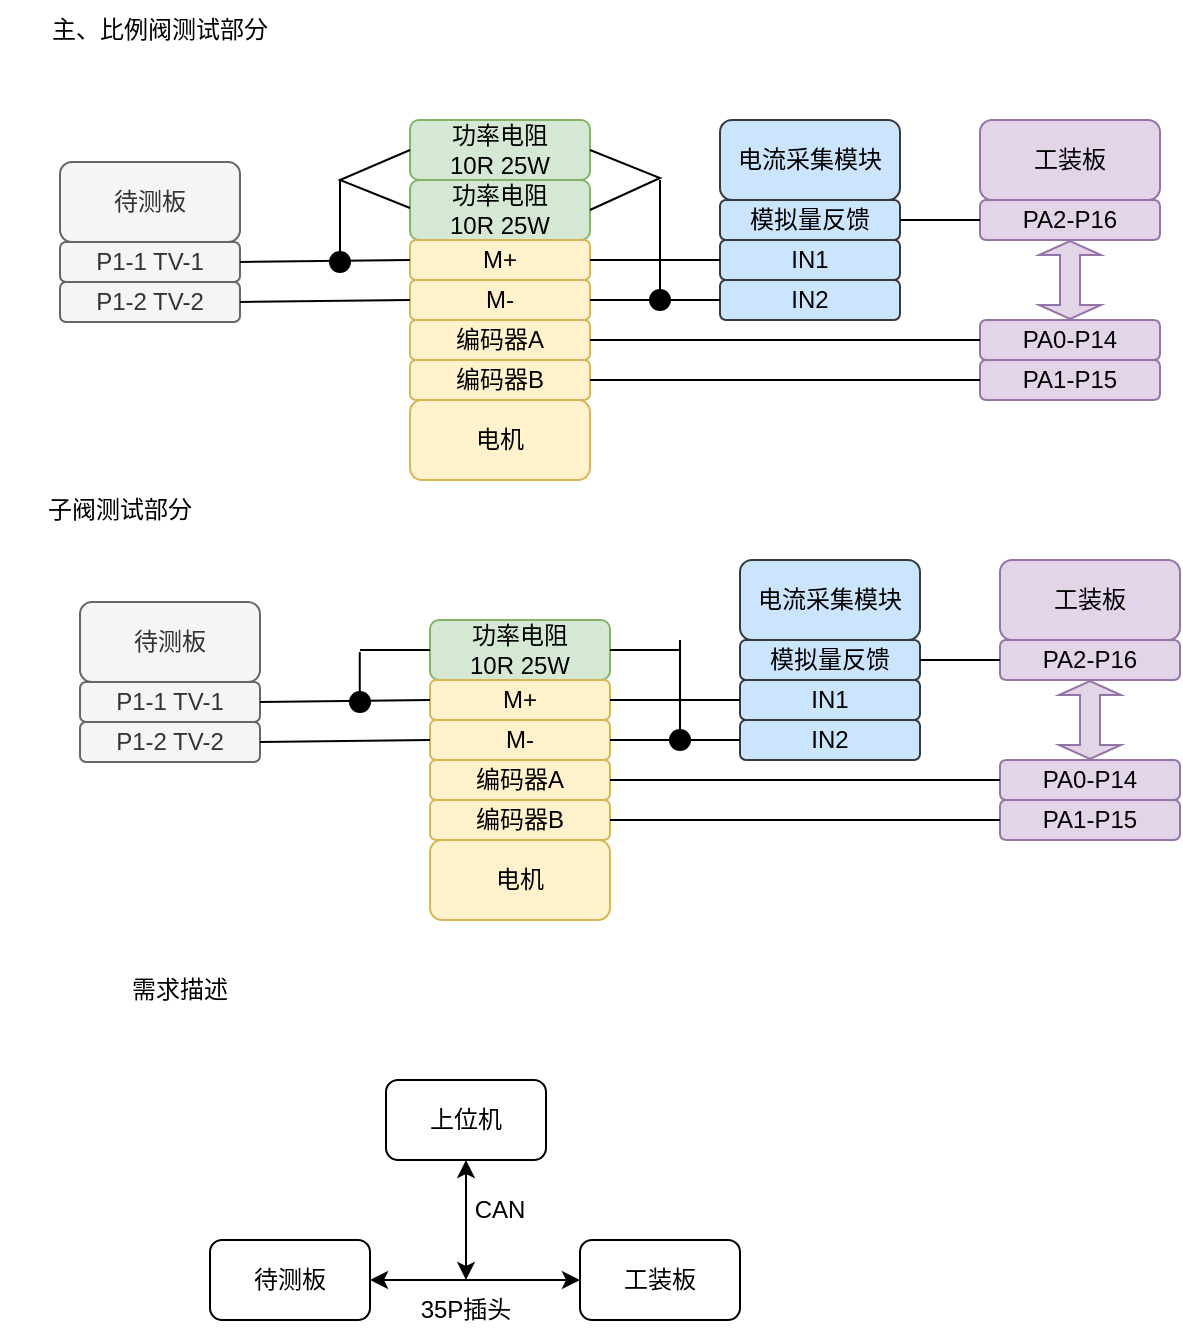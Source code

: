 <mxfile version="24.7.7">
  <diagram name="第 1 页" id="fsKE9IQoVAuPPi1mYyoE">
    <mxGraphModel dx="192" dy="99" grid="1" gridSize="10" guides="1" tooltips="1" connect="1" arrows="1" fold="1" page="1" pageScale="1" pageWidth="827" pageHeight="2000" math="0" shadow="0">
      <root>
        <mxCell id="0" />
        <mxCell id="1" parent="0" />
        <mxCell id="fWEatDimK1wb_yXRniuB-1" value="功率电阻&lt;br&gt;10R 25W" style="rounded=1;whiteSpace=wrap;html=1;fillColor=#d5e8d4;strokeColor=#82b366;" parent="1" vertex="1">
          <mxGeometry x="205" y="120" width="90" height="30" as="geometry" />
        </mxCell>
        <mxCell id="fWEatDimK1wb_yXRniuB-2" value="功率电阻&lt;br&gt;10R 25W" style="rounded=1;whiteSpace=wrap;html=1;fillColor=#d5e8d4;strokeColor=#82b366;" parent="1" vertex="1">
          <mxGeometry x="205" y="150" width="90" height="30" as="geometry" />
        </mxCell>
        <mxCell id="fWEatDimK1wb_yXRniuB-5" value="电机" style="rounded=1;whiteSpace=wrap;html=1;fillColor=#fff2cc;strokeColor=#d6b656;" parent="1" vertex="1">
          <mxGeometry x="205" y="260" width="90" height="40" as="geometry" />
        </mxCell>
        <mxCell id="fWEatDimK1wb_yXRniuB-6" value="M+" style="rounded=1;whiteSpace=wrap;html=1;fillColor=#fff2cc;strokeColor=#d6b656;" parent="1" vertex="1">
          <mxGeometry x="205" y="180" width="90" height="20" as="geometry" />
        </mxCell>
        <mxCell id="fWEatDimK1wb_yXRniuB-7" value="M-" style="rounded=1;whiteSpace=wrap;html=1;fillColor=#fff2cc;strokeColor=#d6b656;" parent="1" vertex="1">
          <mxGeometry x="205" y="200" width="90" height="20" as="geometry" />
        </mxCell>
        <mxCell id="fWEatDimK1wb_yXRniuB-9" value="待测板" style="rounded=1;whiteSpace=wrap;html=1;fillColor=#f5f5f5;fontColor=#333333;strokeColor=#666666;" parent="1" vertex="1">
          <mxGeometry x="30" y="141" width="90" height="40" as="geometry" />
        </mxCell>
        <mxCell id="fWEatDimK1wb_yXRniuB-10" value="P1-1 TV-1" style="rounded=1;whiteSpace=wrap;html=1;fillColor=#f5f5f5;fontColor=#333333;strokeColor=#666666;" parent="1" vertex="1">
          <mxGeometry x="30" y="181" width="90" height="20" as="geometry" />
        </mxCell>
        <mxCell id="fWEatDimK1wb_yXRniuB-11" value="P1-2 TV-2" style="rounded=1;whiteSpace=wrap;html=1;fillColor=#f5f5f5;fontColor=#333333;strokeColor=#666666;" parent="1" vertex="1">
          <mxGeometry x="30" y="201" width="90" height="20" as="geometry" />
        </mxCell>
        <mxCell id="fWEatDimK1wb_yXRniuB-14" value="编码器A" style="rounded=1;whiteSpace=wrap;html=1;fillColor=#fff2cc;strokeColor=#d6b656;" parent="1" vertex="1">
          <mxGeometry x="205" y="220" width="90" height="20" as="geometry" />
        </mxCell>
        <mxCell id="fWEatDimK1wb_yXRniuB-15" value="编码器B" style="rounded=1;whiteSpace=wrap;html=1;fillColor=#fff2cc;strokeColor=#d6b656;" parent="1" vertex="1">
          <mxGeometry x="205" y="240" width="90" height="20" as="geometry" />
        </mxCell>
        <mxCell id="fWEatDimK1wb_yXRniuB-16" value="电流采集模块" style="rounded=1;whiteSpace=wrap;html=1;fillColor=#cce5ff;strokeColor=#36393d;" parent="1" vertex="1">
          <mxGeometry x="360" y="120" width="90" height="40" as="geometry" />
        </mxCell>
        <mxCell id="fWEatDimK1wb_yXRniuB-17" value="IN1" style="rounded=1;whiteSpace=wrap;html=1;fillColor=#cce5ff;strokeColor=#36393d;" parent="1" vertex="1">
          <mxGeometry x="360" y="180" width="90" height="20" as="geometry" />
        </mxCell>
        <mxCell id="fWEatDimK1wb_yXRniuB-18" value="IN2" style="rounded=1;whiteSpace=wrap;html=1;fillColor=#cce5ff;strokeColor=#36393d;" parent="1" vertex="1">
          <mxGeometry x="360" y="200" width="90" height="20" as="geometry" />
        </mxCell>
        <mxCell id="fWEatDimK1wb_yXRniuB-25" value="模拟量反馈" style="rounded=1;whiteSpace=wrap;html=1;fillColor=#cce5ff;strokeColor=#36393d;" parent="1" vertex="1">
          <mxGeometry x="360" y="160" width="90" height="20" as="geometry" />
        </mxCell>
        <mxCell id="fWEatDimK1wb_yXRniuB-26" value="工装板" style="rounded=1;whiteSpace=wrap;html=1;fillColor=#e1d5e7;strokeColor=#9673a6;" parent="1" vertex="1">
          <mxGeometry x="490" y="120" width="90" height="40" as="geometry" />
        </mxCell>
        <mxCell id="fWEatDimK1wb_yXRniuB-27" value="PA0-P14" style="rounded=1;whiteSpace=wrap;html=1;fillColor=#e1d5e7;strokeColor=#9673a6;" parent="1" vertex="1">
          <mxGeometry x="490" y="220" width="90" height="20" as="geometry" />
        </mxCell>
        <mxCell id="fWEatDimK1wb_yXRniuB-28" value="PA1-P15" style="rounded=1;whiteSpace=wrap;html=1;fillColor=#e1d5e7;strokeColor=#9673a6;" parent="1" vertex="1">
          <mxGeometry x="490" y="240" width="90" height="20" as="geometry" />
        </mxCell>
        <mxCell id="fWEatDimK1wb_yXRniuB-29" value="PA2-P16" style="rounded=1;whiteSpace=wrap;html=1;fillColor=#e1d5e7;strokeColor=#9673a6;" parent="1" vertex="1">
          <mxGeometry x="490" y="160" width="90" height="20" as="geometry" />
        </mxCell>
        <mxCell id="fWEatDimK1wb_yXRniuB-32" value="" style="endArrow=none;html=1;rounded=0;entryX=0;entryY=0.5;entryDx=0;entryDy=0;exitX=1;exitY=0.5;exitDx=0;exitDy=0;" parent="1" source="fWEatDimK1wb_yXRniuB-11" target="fWEatDimK1wb_yXRniuB-7" edge="1">
          <mxGeometry width="50" height="50" relative="1" as="geometry">
            <mxPoint x="100" y="310" as="sourcePoint" />
            <mxPoint x="150" y="260" as="targetPoint" />
          </mxGeometry>
        </mxCell>
        <mxCell id="fWEatDimK1wb_yXRniuB-33" value="" style="endArrow=none;html=1;rounded=0;entryX=0;entryY=0.5;entryDx=0;entryDy=0;exitX=1;exitY=0.5;exitDx=0;exitDy=0;" parent="1" source="fWEatDimK1wb_yXRniuB-6" target="fWEatDimK1wb_yXRniuB-17" edge="1">
          <mxGeometry width="50" height="50" relative="1" as="geometry">
            <mxPoint x="290" y="230" as="sourcePoint" />
            <mxPoint x="340" y="180" as="targetPoint" />
          </mxGeometry>
        </mxCell>
        <mxCell id="fWEatDimK1wb_yXRniuB-34" value="" style="endArrow=none;html=1;rounded=0;entryX=0;entryY=0.5;entryDx=0;entryDy=0;" parent="1" source="fWEatDimK1wb_yXRniuB-44" target="fWEatDimK1wb_yXRniuB-18" edge="1">
          <mxGeometry width="50" height="50" relative="1" as="geometry">
            <mxPoint x="290" y="230" as="sourcePoint" />
            <mxPoint x="340" y="180" as="targetPoint" />
          </mxGeometry>
        </mxCell>
        <mxCell id="fWEatDimK1wb_yXRniuB-35" value="" style="endArrow=none;html=1;rounded=0;exitX=1;exitY=0.5;exitDx=0;exitDy=0;entryX=0;entryY=0.5;entryDx=0;entryDy=0;" parent="1" source="fWEatDimK1wb_yXRniuB-14" target="fWEatDimK1wb_yXRniuB-27" edge="1">
          <mxGeometry width="50" height="50" relative="1" as="geometry">
            <mxPoint x="290" y="230" as="sourcePoint" />
            <mxPoint x="340" y="180" as="targetPoint" />
          </mxGeometry>
        </mxCell>
        <mxCell id="fWEatDimK1wb_yXRniuB-36" value="" style="endArrow=none;html=1;rounded=0;exitX=1;exitY=0.5;exitDx=0;exitDy=0;entryX=0;entryY=0.5;entryDx=0;entryDy=0;" parent="1" source="fWEatDimK1wb_yXRniuB-15" target="fWEatDimK1wb_yXRniuB-28" edge="1">
          <mxGeometry width="50" height="50" relative="1" as="geometry">
            <mxPoint x="290" y="230" as="sourcePoint" />
            <mxPoint x="340" y="180" as="targetPoint" />
          </mxGeometry>
        </mxCell>
        <mxCell id="fWEatDimK1wb_yXRniuB-38" value="" style="endArrow=none;html=1;rounded=0;entryX=1;entryY=0.5;entryDx=0;entryDy=0;exitX=1;exitY=0.5;exitDx=0;exitDy=0;" parent="1" source="fWEatDimK1wb_yXRniuB-2" target="fWEatDimK1wb_yXRniuB-1" edge="1">
          <mxGeometry width="50" height="50" relative="1" as="geometry">
            <mxPoint x="295" y="169" as="sourcePoint" />
            <mxPoint x="340" y="189" as="targetPoint" />
            <Array as="points">
              <mxPoint x="330" y="149" />
            </Array>
          </mxGeometry>
        </mxCell>
        <mxCell id="fWEatDimK1wb_yXRniuB-40" value="" style="endArrow=none;html=1;rounded=0;entryX=0;entryY=0.5;entryDx=0;entryDy=0;exitX=1;exitY=0.5;exitDx=0;exitDy=0;" parent="1" source="fWEatDimK1wb_yXRniuB-10" target="fWEatDimK1wb_yXRniuB-6" edge="1">
          <mxGeometry width="50" height="50" relative="1" as="geometry">
            <mxPoint x="290" y="230" as="sourcePoint" />
            <mxPoint x="340" y="180" as="targetPoint" />
          </mxGeometry>
        </mxCell>
        <mxCell id="fWEatDimK1wb_yXRniuB-41" value="" style="endArrow=none;html=1;rounded=0;entryX=0;entryY=0.5;entryDx=0;entryDy=0;" parent="1" target="fWEatDimK1wb_yXRniuB-1" edge="1">
          <mxGeometry width="50" height="50" relative="1" as="geometry">
            <mxPoint x="205" y="164" as="sourcePoint" />
            <mxPoint x="205" y="130" as="targetPoint" />
            <Array as="points">
              <mxPoint x="170" y="150" />
            </Array>
          </mxGeometry>
        </mxCell>
        <mxCell id="fWEatDimK1wb_yXRniuB-42" value="" style="endArrow=none;html=1;rounded=0;" parent="1" edge="1">
          <mxGeometry width="50" height="50" relative="1" as="geometry">
            <mxPoint x="170" y="190" as="sourcePoint" />
            <mxPoint x="170" y="150" as="targetPoint" />
          </mxGeometry>
        </mxCell>
        <mxCell id="fWEatDimK1wb_yXRniuB-43" value="" style="endArrow=none;html=1;rounded=0;" parent="1" edge="1">
          <mxGeometry width="50" height="50" relative="1" as="geometry">
            <mxPoint x="330" y="210" as="sourcePoint" />
            <mxPoint x="330" y="150" as="targetPoint" />
          </mxGeometry>
        </mxCell>
        <mxCell id="fWEatDimK1wb_yXRniuB-45" value="" style="endArrow=none;html=1;rounded=0;entryX=0;entryY=0.5;entryDx=0;entryDy=0;" parent="1" source="fWEatDimK1wb_yXRniuB-7" target="fWEatDimK1wb_yXRniuB-44" edge="1">
          <mxGeometry width="50" height="50" relative="1" as="geometry">
            <mxPoint x="295" y="210" as="sourcePoint" />
            <mxPoint x="360" y="210" as="targetPoint" />
          </mxGeometry>
        </mxCell>
        <mxCell id="fWEatDimK1wb_yXRniuB-44" value="" style="ellipse;whiteSpace=wrap;html=1;aspect=fixed;fillColor=#000000;" parent="1" vertex="1">
          <mxGeometry x="325" y="205" width="10" height="10" as="geometry" />
        </mxCell>
        <mxCell id="fWEatDimK1wb_yXRniuB-46" value="" style="ellipse;whiteSpace=wrap;html=1;aspect=fixed;fillColor=#000000;" parent="1" vertex="1">
          <mxGeometry x="165" y="186" width="10" height="10" as="geometry" />
        </mxCell>
        <mxCell id="uDrY1_DS14Umw8ArDg8Q-1" value="" style="endArrow=none;html=1;rounded=0;entryX=0;entryY=0.5;entryDx=0;entryDy=0;exitX=1;exitY=0.5;exitDx=0;exitDy=0;" parent="1" source="fWEatDimK1wb_yXRniuB-25" target="fWEatDimK1wb_yXRniuB-29" edge="1">
          <mxGeometry width="50" height="50" relative="1" as="geometry">
            <mxPoint x="250" y="230" as="sourcePoint" />
            <mxPoint x="300" y="180" as="targetPoint" />
          </mxGeometry>
        </mxCell>
        <mxCell id="uDrY1_DS14Umw8ArDg8Q-2" value="" style="shape=flexArrow;endArrow=classic;startArrow=classic;html=1;rounded=0;entryX=0.5;entryY=1;entryDx=0;entryDy=0;exitX=0.5;exitY=0;exitDx=0;exitDy=0;strokeWidth=1;endSize=2;startSize=2;fillColor=#e1d5e7;strokeColor=#9673a6;" parent="1" source="fWEatDimK1wb_yXRniuB-27" target="fWEatDimK1wb_yXRniuB-29" edge="1">
          <mxGeometry width="100" height="100" relative="1" as="geometry">
            <mxPoint x="300" y="260" as="sourcePoint" />
            <mxPoint x="400" y="160" as="targetPoint" />
          </mxGeometry>
        </mxCell>
        <mxCell id="uDrY1_DS14Umw8ArDg8Q-3" value="主、比例阀测试部分" style="text;strokeColor=none;align=center;fillColor=none;html=1;verticalAlign=middle;whiteSpace=wrap;rounded=0;" parent="1" vertex="1">
          <mxGeometry x="20" y="60" width="120" height="30" as="geometry" />
        </mxCell>
        <mxCell id="uDrY1_DS14Umw8ArDg8Q-4" value="上位机" style="rounded=1;whiteSpace=wrap;html=1;" parent="1" vertex="1">
          <mxGeometry x="193" y="600" width="80" height="40" as="geometry" />
        </mxCell>
        <mxCell id="uDrY1_DS14Umw8ArDg8Q-5" value="工装板" style="rounded=1;whiteSpace=wrap;html=1;" parent="1" vertex="1">
          <mxGeometry x="290" y="680" width="80" height="40" as="geometry" />
        </mxCell>
        <mxCell id="uDrY1_DS14Umw8ArDg8Q-6" value="待测板" style="rounded=1;whiteSpace=wrap;html=1;" parent="1" vertex="1">
          <mxGeometry x="105" y="680" width="80" height="40" as="geometry" />
        </mxCell>
        <mxCell id="uDrY1_DS14Umw8ArDg8Q-7" value="" style="endArrow=classic;startArrow=classic;html=1;rounded=0;exitX=1;exitY=0.5;exitDx=0;exitDy=0;entryX=0;entryY=0.5;entryDx=0;entryDy=0;" parent="1" source="uDrY1_DS14Umw8ArDg8Q-6" target="uDrY1_DS14Umw8ArDg8Q-5" edge="1">
          <mxGeometry width="50" height="50" relative="1" as="geometry">
            <mxPoint x="320" y="710" as="sourcePoint" />
            <mxPoint x="370" y="660" as="targetPoint" />
          </mxGeometry>
        </mxCell>
        <mxCell id="uDrY1_DS14Umw8ArDg8Q-8" value="" style="endArrow=classic;startArrow=classic;html=1;rounded=0;entryX=0.5;entryY=1;entryDx=0;entryDy=0;" parent="1" target="uDrY1_DS14Umw8ArDg8Q-4" edge="1">
          <mxGeometry width="50" height="50" relative="1" as="geometry">
            <mxPoint x="233" y="700" as="sourcePoint" />
            <mxPoint x="370" y="660" as="targetPoint" />
          </mxGeometry>
        </mxCell>
        <mxCell id="uDrY1_DS14Umw8ArDg8Q-9" value="CAN" style="text;strokeColor=none;align=center;fillColor=none;html=1;verticalAlign=middle;whiteSpace=wrap;rounded=0;" parent="1" vertex="1">
          <mxGeometry x="220" y="650" width="60" height="30" as="geometry" />
        </mxCell>
        <mxCell id="uDrY1_DS14Umw8ArDg8Q-10" value="35P插头" style="text;strokeColor=none;align=center;fillColor=none;html=1;verticalAlign=middle;whiteSpace=wrap;rounded=0;" parent="1" vertex="1">
          <mxGeometry x="203" y="700" width="60" height="30" as="geometry" />
        </mxCell>
        <mxCell id="qu0UYMMwJbKnimjxBpkP-1" value="需求描述" style="text;strokeColor=none;align=center;fillColor=none;html=1;verticalAlign=middle;whiteSpace=wrap;rounded=0;" vertex="1" parent="1">
          <mxGeometry x="30" y="540" width="120" height="30" as="geometry" />
        </mxCell>
        <mxCell id="qu0UYMMwJbKnimjxBpkP-3" value="功率电阻&lt;br&gt;10R 25W" style="rounded=1;whiteSpace=wrap;html=1;fillColor=#d5e8d4;strokeColor=#82b366;" vertex="1" parent="1">
          <mxGeometry x="215" y="370" width="90" height="30" as="geometry" />
        </mxCell>
        <mxCell id="qu0UYMMwJbKnimjxBpkP-4" value="电机" style="rounded=1;whiteSpace=wrap;html=1;fillColor=#fff2cc;strokeColor=#d6b656;" vertex="1" parent="1">
          <mxGeometry x="215" y="480" width="90" height="40" as="geometry" />
        </mxCell>
        <mxCell id="qu0UYMMwJbKnimjxBpkP-5" value="M+" style="rounded=1;whiteSpace=wrap;html=1;fillColor=#fff2cc;strokeColor=#d6b656;" vertex="1" parent="1">
          <mxGeometry x="215" y="400" width="90" height="20" as="geometry" />
        </mxCell>
        <mxCell id="qu0UYMMwJbKnimjxBpkP-6" value="M-" style="rounded=1;whiteSpace=wrap;html=1;fillColor=#fff2cc;strokeColor=#d6b656;" vertex="1" parent="1">
          <mxGeometry x="215" y="420" width="90" height="20" as="geometry" />
        </mxCell>
        <mxCell id="qu0UYMMwJbKnimjxBpkP-7" value="待测板" style="rounded=1;whiteSpace=wrap;html=1;fillColor=#f5f5f5;fontColor=#333333;strokeColor=#666666;" vertex="1" parent="1">
          <mxGeometry x="40" y="361" width="90" height="40" as="geometry" />
        </mxCell>
        <mxCell id="qu0UYMMwJbKnimjxBpkP-8" value="P1-1 TV-1" style="rounded=1;whiteSpace=wrap;html=1;fillColor=#f5f5f5;fontColor=#333333;strokeColor=#666666;" vertex="1" parent="1">
          <mxGeometry x="40" y="401" width="90" height="20" as="geometry" />
        </mxCell>
        <mxCell id="qu0UYMMwJbKnimjxBpkP-9" value="P1-2 TV-2" style="rounded=1;whiteSpace=wrap;html=1;fillColor=#f5f5f5;fontColor=#333333;strokeColor=#666666;" vertex="1" parent="1">
          <mxGeometry x="40" y="421" width="90" height="20" as="geometry" />
        </mxCell>
        <mxCell id="qu0UYMMwJbKnimjxBpkP-10" value="编码器A" style="rounded=1;whiteSpace=wrap;html=1;fillColor=#fff2cc;strokeColor=#d6b656;" vertex="1" parent="1">
          <mxGeometry x="215" y="440" width="90" height="20" as="geometry" />
        </mxCell>
        <mxCell id="qu0UYMMwJbKnimjxBpkP-11" value="编码器B" style="rounded=1;whiteSpace=wrap;html=1;fillColor=#fff2cc;strokeColor=#d6b656;" vertex="1" parent="1">
          <mxGeometry x="215" y="460" width="90" height="20" as="geometry" />
        </mxCell>
        <mxCell id="qu0UYMMwJbKnimjxBpkP-12" value="电流采集模块" style="rounded=1;whiteSpace=wrap;html=1;fillColor=#cce5ff;strokeColor=#36393d;" vertex="1" parent="1">
          <mxGeometry x="370" y="340" width="90" height="40" as="geometry" />
        </mxCell>
        <mxCell id="qu0UYMMwJbKnimjxBpkP-13" value="IN1" style="rounded=1;whiteSpace=wrap;html=1;fillColor=#cce5ff;strokeColor=#36393d;" vertex="1" parent="1">
          <mxGeometry x="370" y="400" width="90" height="20" as="geometry" />
        </mxCell>
        <mxCell id="qu0UYMMwJbKnimjxBpkP-14" value="IN2" style="rounded=1;whiteSpace=wrap;html=1;fillColor=#cce5ff;strokeColor=#36393d;" vertex="1" parent="1">
          <mxGeometry x="370" y="420" width="90" height="20" as="geometry" />
        </mxCell>
        <mxCell id="qu0UYMMwJbKnimjxBpkP-15" value="模拟量反馈" style="rounded=1;whiteSpace=wrap;html=1;fillColor=#cce5ff;strokeColor=#36393d;" vertex="1" parent="1">
          <mxGeometry x="370" y="380" width="90" height="20" as="geometry" />
        </mxCell>
        <mxCell id="qu0UYMMwJbKnimjxBpkP-16" value="工装板" style="rounded=1;whiteSpace=wrap;html=1;fillColor=#e1d5e7;strokeColor=#9673a6;" vertex="1" parent="1">
          <mxGeometry x="500" y="340" width="90" height="40" as="geometry" />
        </mxCell>
        <mxCell id="qu0UYMMwJbKnimjxBpkP-17" value="PA0-P14" style="rounded=1;whiteSpace=wrap;html=1;fillColor=#e1d5e7;strokeColor=#9673a6;" vertex="1" parent="1">
          <mxGeometry x="500" y="440" width="90" height="20" as="geometry" />
        </mxCell>
        <mxCell id="qu0UYMMwJbKnimjxBpkP-18" value="PA1-P15" style="rounded=1;whiteSpace=wrap;html=1;fillColor=#e1d5e7;strokeColor=#9673a6;" vertex="1" parent="1">
          <mxGeometry x="500" y="460" width="90" height="20" as="geometry" />
        </mxCell>
        <mxCell id="qu0UYMMwJbKnimjxBpkP-19" value="PA2-P16" style="rounded=1;whiteSpace=wrap;html=1;fillColor=#e1d5e7;strokeColor=#9673a6;" vertex="1" parent="1">
          <mxGeometry x="500" y="380" width="90" height="20" as="geometry" />
        </mxCell>
        <mxCell id="qu0UYMMwJbKnimjxBpkP-20" value="" style="endArrow=none;html=1;rounded=0;entryX=0;entryY=0.5;entryDx=0;entryDy=0;exitX=1;exitY=0.5;exitDx=0;exitDy=0;" edge="1" parent="1" source="qu0UYMMwJbKnimjxBpkP-9" target="qu0UYMMwJbKnimjxBpkP-6">
          <mxGeometry width="50" height="50" relative="1" as="geometry">
            <mxPoint x="110" y="530" as="sourcePoint" />
            <mxPoint x="160" y="480" as="targetPoint" />
          </mxGeometry>
        </mxCell>
        <mxCell id="qu0UYMMwJbKnimjxBpkP-21" value="" style="endArrow=none;html=1;rounded=0;entryX=0;entryY=0.5;entryDx=0;entryDy=0;exitX=1;exitY=0.5;exitDx=0;exitDy=0;" edge="1" parent="1" source="qu0UYMMwJbKnimjxBpkP-5" target="qu0UYMMwJbKnimjxBpkP-13">
          <mxGeometry width="50" height="50" relative="1" as="geometry">
            <mxPoint x="300" y="450" as="sourcePoint" />
            <mxPoint x="350" y="400" as="targetPoint" />
          </mxGeometry>
        </mxCell>
        <mxCell id="qu0UYMMwJbKnimjxBpkP-22" value="" style="endArrow=none;html=1;rounded=0;entryX=0;entryY=0.5;entryDx=0;entryDy=0;" edge="1" parent="1" source="qu0UYMMwJbKnimjxBpkP-31" target="qu0UYMMwJbKnimjxBpkP-14">
          <mxGeometry width="50" height="50" relative="1" as="geometry">
            <mxPoint x="300" y="450" as="sourcePoint" />
            <mxPoint x="350" y="400" as="targetPoint" />
          </mxGeometry>
        </mxCell>
        <mxCell id="qu0UYMMwJbKnimjxBpkP-23" value="" style="endArrow=none;html=1;rounded=0;exitX=1;exitY=0.5;exitDx=0;exitDy=0;entryX=0;entryY=0.5;entryDx=0;entryDy=0;" edge="1" parent="1" source="qu0UYMMwJbKnimjxBpkP-10" target="qu0UYMMwJbKnimjxBpkP-17">
          <mxGeometry width="50" height="50" relative="1" as="geometry">
            <mxPoint x="300" y="450" as="sourcePoint" />
            <mxPoint x="350" y="400" as="targetPoint" />
          </mxGeometry>
        </mxCell>
        <mxCell id="qu0UYMMwJbKnimjxBpkP-24" value="" style="endArrow=none;html=1;rounded=0;exitX=1;exitY=0.5;exitDx=0;exitDy=0;entryX=0;entryY=0.5;entryDx=0;entryDy=0;" edge="1" parent="1" source="qu0UYMMwJbKnimjxBpkP-11" target="qu0UYMMwJbKnimjxBpkP-18">
          <mxGeometry width="50" height="50" relative="1" as="geometry">
            <mxPoint x="300" y="450" as="sourcePoint" />
            <mxPoint x="350" y="400" as="targetPoint" />
          </mxGeometry>
        </mxCell>
        <mxCell id="qu0UYMMwJbKnimjxBpkP-26" value="" style="endArrow=none;html=1;rounded=0;entryX=0;entryY=0.5;entryDx=0;entryDy=0;exitX=1;exitY=0.5;exitDx=0;exitDy=0;" edge="1" parent="1" source="qu0UYMMwJbKnimjxBpkP-8" target="qu0UYMMwJbKnimjxBpkP-5">
          <mxGeometry width="50" height="50" relative="1" as="geometry">
            <mxPoint x="300" y="450" as="sourcePoint" />
            <mxPoint x="350" y="400" as="targetPoint" />
          </mxGeometry>
        </mxCell>
        <mxCell id="qu0UYMMwJbKnimjxBpkP-28" value="" style="endArrow=none;html=1;rounded=0;" edge="1" parent="1">
          <mxGeometry width="50" height="50" relative="1" as="geometry">
            <mxPoint x="179.89" y="406" as="sourcePoint" />
            <mxPoint x="179.89" y="386" as="targetPoint" />
          </mxGeometry>
        </mxCell>
        <mxCell id="qu0UYMMwJbKnimjxBpkP-30" value="" style="endArrow=none;html=1;rounded=0;entryX=0;entryY=0.5;entryDx=0;entryDy=0;" edge="1" parent="1" source="qu0UYMMwJbKnimjxBpkP-6" target="qu0UYMMwJbKnimjxBpkP-31">
          <mxGeometry width="50" height="50" relative="1" as="geometry">
            <mxPoint x="305" y="430" as="sourcePoint" />
            <mxPoint x="370" y="430" as="targetPoint" />
          </mxGeometry>
        </mxCell>
        <mxCell id="qu0UYMMwJbKnimjxBpkP-31" value="" style="ellipse;whiteSpace=wrap;html=1;aspect=fixed;fillColor=#000000;" vertex="1" parent="1">
          <mxGeometry x="335" y="425" width="10" height="10" as="geometry" />
        </mxCell>
        <mxCell id="qu0UYMMwJbKnimjxBpkP-32" value="" style="ellipse;whiteSpace=wrap;html=1;aspect=fixed;fillColor=#000000;" vertex="1" parent="1">
          <mxGeometry x="175" y="406" width="10" height="10" as="geometry" />
        </mxCell>
        <mxCell id="qu0UYMMwJbKnimjxBpkP-33" value="" style="endArrow=none;html=1;rounded=0;entryX=0;entryY=0.5;entryDx=0;entryDy=0;exitX=1;exitY=0.5;exitDx=0;exitDy=0;" edge="1" parent="1" source="qu0UYMMwJbKnimjxBpkP-15" target="qu0UYMMwJbKnimjxBpkP-19">
          <mxGeometry width="50" height="50" relative="1" as="geometry">
            <mxPoint x="260" y="450" as="sourcePoint" />
            <mxPoint x="310" y="400" as="targetPoint" />
          </mxGeometry>
        </mxCell>
        <mxCell id="qu0UYMMwJbKnimjxBpkP-34" value="" style="shape=flexArrow;endArrow=classic;startArrow=classic;html=1;rounded=0;entryX=0.5;entryY=1;entryDx=0;entryDy=0;exitX=0.5;exitY=0;exitDx=0;exitDy=0;strokeWidth=1;endSize=2;startSize=2;fillColor=#e1d5e7;strokeColor=#9673a6;" edge="1" parent="1" source="qu0UYMMwJbKnimjxBpkP-17" target="qu0UYMMwJbKnimjxBpkP-19">
          <mxGeometry width="100" height="100" relative="1" as="geometry">
            <mxPoint x="310" y="480" as="sourcePoint" />
            <mxPoint x="410" y="380" as="targetPoint" />
          </mxGeometry>
        </mxCell>
        <mxCell id="qu0UYMMwJbKnimjxBpkP-35" value="子阀测试部分" style="text;strokeColor=none;align=center;fillColor=none;html=1;verticalAlign=middle;whiteSpace=wrap;rounded=0;" vertex="1" parent="1">
          <mxGeometry y="300" width="120" height="30" as="geometry" />
        </mxCell>
        <mxCell id="qu0UYMMwJbKnimjxBpkP-36" value="" style="endArrow=none;html=1;rounded=0;entryX=0;entryY=0.5;entryDx=0;entryDy=0;" edge="1" parent="1" target="qu0UYMMwJbKnimjxBpkP-3">
          <mxGeometry width="50" height="50" relative="1" as="geometry">
            <mxPoint x="180" y="385" as="sourcePoint" />
            <mxPoint x="350" y="380" as="targetPoint" />
          </mxGeometry>
        </mxCell>
        <mxCell id="qu0UYMMwJbKnimjxBpkP-37" value="" style="endArrow=none;html=1;rounded=0;" edge="1" parent="1" source="qu0UYMMwJbKnimjxBpkP-31">
          <mxGeometry width="50" height="50" relative="1" as="geometry">
            <mxPoint x="240" y="430" as="sourcePoint" />
            <mxPoint x="340" y="380" as="targetPoint" />
          </mxGeometry>
        </mxCell>
        <mxCell id="qu0UYMMwJbKnimjxBpkP-38" value="" style="endArrow=none;html=1;rounded=0;entryX=1;entryY=0.5;entryDx=0;entryDy=0;" edge="1" parent="1" target="qu0UYMMwJbKnimjxBpkP-3">
          <mxGeometry width="50" height="50" relative="1" as="geometry">
            <mxPoint x="340" y="385" as="sourcePoint" />
            <mxPoint x="290" y="380" as="targetPoint" />
          </mxGeometry>
        </mxCell>
      </root>
    </mxGraphModel>
  </diagram>
</mxfile>
